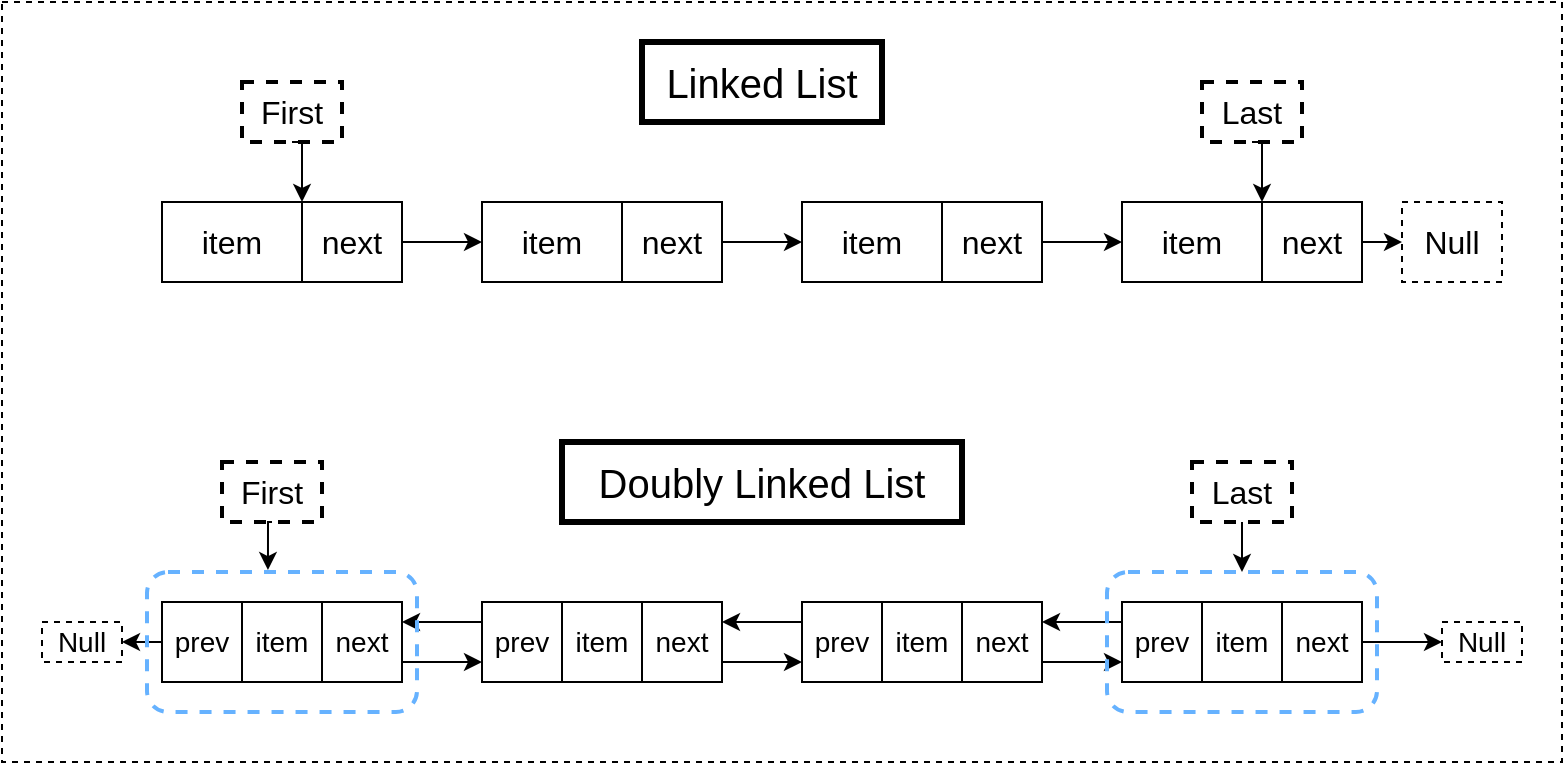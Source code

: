<mxfile version="14.1.2" type="github">
  <diagram id="IKzSIhJVedQTDQjLuv1r" name="Page-1">
    <mxGraphModel dx="1110" dy="1163" grid="1" gridSize="10" guides="1" tooltips="1" connect="1" arrows="1" fold="1" page="1" pageScale="1" pageWidth="1169" pageHeight="827" background="none" math="0" shadow="0">
      <root>
        <mxCell id="0" />
        <mxCell id="1" parent="0" />
        <mxCell id="Bp--dliPpfu11ODIHcIK-1" value="&lt;font style=&quot;font-size: 20px&quot;&gt;Linked List&lt;/font&gt;" style="text;html=1;fillColor=none;align=center;verticalAlign=middle;whiteSpace=wrap;strokeColor=#000000;strokeWidth=3;" vertex="1" parent="1">
          <mxGeometry x="320" y="40" width="120" height="40" as="geometry" />
        </mxCell>
        <mxCell id="Bp--dliPpfu11ODIHcIK-2" value="&lt;font style=&quot;font-size: 20px&quot;&gt;Doubly Linked List&lt;/font&gt;" style="text;html=1;fillColor=none;align=center;verticalAlign=middle;whiteSpace=wrap;strokeColor=#000000;strokeWidth=3;" vertex="1" parent="1">
          <mxGeometry x="280" y="240" width="200" height="40" as="geometry" />
        </mxCell>
        <mxCell id="Bp--dliPpfu11ODIHcIK-3" value="&lt;font style=&quot;font-size: 16px&quot;&gt;item&lt;/font&gt;" style="whiteSpace=wrap;html=1;strokeColor=#000000;strokeWidth=1;" vertex="1" parent="1">
          <mxGeometry x="80" y="120" width="70" height="40" as="geometry" />
        </mxCell>
        <mxCell id="Bp--dliPpfu11ODIHcIK-14" style="edgeStyle=orthogonalEdgeStyle;orthogonalLoop=1;jettySize=auto;html=1;exitX=1;exitY=0.5;exitDx=0;exitDy=0;entryX=0;entryY=0.5;entryDx=0;entryDy=0;" edge="1" parent="1" source="Bp--dliPpfu11ODIHcIK-7" target="Bp--dliPpfu11ODIHcIK-8">
          <mxGeometry relative="1" as="geometry" />
        </mxCell>
        <mxCell id="Bp--dliPpfu11ODIHcIK-7" value="&lt;font style=&quot;font-size: 16px&quot;&gt;next&lt;/font&gt;" style="whiteSpace=wrap;html=1;strokeColor=#000000;strokeWidth=1;" vertex="1" parent="1">
          <mxGeometry x="150" y="120" width="50" height="40" as="geometry" />
        </mxCell>
        <mxCell id="Bp--dliPpfu11ODIHcIK-8" value="&lt;span style=&quot;font-size: 16px&quot;&gt;item&lt;/span&gt;" style="whiteSpace=wrap;html=1;strokeColor=#000000;strokeWidth=1;" vertex="1" parent="1">
          <mxGeometry x="240" y="120" width="70" height="40" as="geometry" />
        </mxCell>
        <mxCell id="Bp--dliPpfu11ODIHcIK-16" style="edgeStyle=orthogonalEdgeStyle;orthogonalLoop=1;jettySize=auto;html=1;exitX=1;exitY=0.5;exitDx=0;exitDy=0;entryX=0;entryY=0.5;entryDx=0;entryDy=0;" edge="1" parent="1" source="Bp--dliPpfu11ODIHcIK-9" target="Bp--dliPpfu11ODIHcIK-10">
          <mxGeometry relative="1" as="geometry" />
        </mxCell>
        <mxCell id="Bp--dliPpfu11ODIHcIK-9" value="&lt;font style=&quot;font-size: 16px&quot;&gt;next&lt;/font&gt;" style="whiteSpace=wrap;html=1;strokeColor=#000000;strokeWidth=1;" vertex="1" parent="1">
          <mxGeometry x="310" y="120" width="50" height="40" as="geometry" />
        </mxCell>
        <mxCell id="Bp--dliPpfu11ODIHcIK-10" value="&lt;span style=&quot;font-size: 16px&quot;&gt;item&lt;/span&gt;" style="whiteSpace=wrap;html=1;strokeColor=#000000;strokeWidth=1;" vertex="1" parent="1">
          <mxGeometry x="400" y="120" width="70" height="40" as="geometry" />
        </mxCell>
        <mxCell id="Bp--dliPpfu11ODIHcIK-17" style="edgeStyle=orthogonalEdgeStyle;orthogonalLoop=1;jettySize=auto;html=1;exitX=1;exitY=0.5;exitDx=0;exitDy=0;entryX=0;entryY=0.5;entryDx=0;entryDy=0;" edge="1" parent="1" source="Bp--dliPpfu11ODIHcIK-11" target="Bp--dliPpfu11ODIHcIK-12">
          <mxGeometry relative="1" as="geometry" />
        </mxCell>
        <mxCell id="Bp--dliPpfu11ODIHcIK-11" value="&lt;font style=&quot;font-size: 16px&quot;&gt;next&lt;/font&gt;" style="whiteSpace=wrap;html=1;strokeColor=#000000;strokeWidth=1;" vertex="1" parent="1">
          <mxGeometry x="470" y="120" width="50" height="40" as="geometry" />
        </mxCell>
        <mxCell id="Bp--dliPpfu11ODIHcIK-12" value="&lt;span style=&quot;font-size: 16px&quot;&gt;item&lt;/span&gt;" style="whiteSpace=wrap;html=1;strokeColor=#000000;strokeWidth=1;" vertex="1" parent="1">
          <mxGeometry x="560" y="120" width="70" height="40" as="geometry" />
        </mxCell>
        <mxCell id="Bp--dliPpfu11ODIHcIK-18" style="edgeStyle=orthogonalEdgeStyle;orthogonalLoop=1;jettySize=auto;html=1;exitX=1;exitY=0.5;exitDx=0;exitDy=0;" edge="1" parent="1" source="Bp--dliPpfu11ODIHcIK-13" target="Bp--dliPpfu11ODIHcIK-19">
          <mxGeometry relative="1" as="geometry">
            <mxPoint x="720" y="140" as="targetPoint" />
          </mxGeometry>
        </mxCell>
        <mxCell id="Bp--dliPpfu11ODIHcIK-13" value="&lt;font style=&quot;font-size: 16px&quot;&gt;next&lt;/font&gt;" style="whiteSpace=wrap;html=1;strokeColor=#000000;strokeWidth=1;" vertex="1" parent="1">
          <mxGeometry x="630" y="120" width="50" height="40" as="geometry" />
        </mxCell>
        <mxCell id="Bp--dliPpfu11ODIHcIK-19" value="&lt;font style=&quot;font-size: 16px&quot;&gt;Null&lt;/font&gt;" style="text;html=1;fillColor=none;align=center;verticalAlign=middle;whiteSpace=wrap;strokeColor=#000000;dashed=1;" vertex="1" parent="1">
          <mxGeometry x="700" y="120" width="50" height="40" as="geometry" />
        </mxCell>
        <mxCell id="Bp--dliPpfu11ODIHcIK-58" style="edgeStyle=orthogonalEdgeStyle;rounded=0;orthogonalLoop=1;jettySize=auto;html=1;exitX=0.5;exitY=1;exitDx=0;exitDy=0;entryX=1;entryY=0;entryDx=0;entryDy=0;" edge="1" parent="1" source="Bp--dliPpfu11ODIHcIK-20" target="Bp--dliPpfu11ODIHcIK-3">
          <mxGeometry relative="1" as="geometry" />
        </mxCell>
        <mxCell id="Bp--dliPpfu11ODIHcIK-20" value="&lt;font style=&quot;font-size: 16px&quot;&gt;First&lt;/font&gt;" style="text;html=1;fillColor=none;align=center;verticalAlign=middle;whiteSpace=wrap;strokeColor=#000000;dashed=1;strokeWidth=2;" vertex="1" parent="1">
          <mxGeometry x="120" y="60" width="50" height="30" as="geometry" />
        </mxCell>
        <mxCell id="Bp--dliPpfu11ODIHcIK-51" style="edgeStyle=orthogonalEdgeStyle;orthogonalLoop=1;jettySize=auto;html=1;exitX=0;exitY=0.5;exitDx=0;exitDy=0;entryX=1;entryY=0.5;entryDx=0;entryDy=0;" edge="1" parent="1" source="Bp--dliPpfu11ODIHcIK-27" target="Bp--dliPpfu11ODIHcIK-40">
          <mxGeometry relative="1" as="geometry" />
        </mxCell>
        <mxCell id="Bp--dliPpfu11ODIHcIK-27" value="&lt;font style=&quot;font-size: 14px&quot;&gt;prev&lt;/font&gt;" style="whiteSpace=wrap;html=1;strokeColor=#000000;strokeWidth=1;" vertex="1" parent="1">
          <mxGeometry x="80" y="320" width="40" height="40" as="geometry" />
        </mxCell>
        <mxCell id="Bp--dliPpfu11ODIHcIK-28" value="&lt;font style=&quot;font-size: 14px&quot;&gt;item&lt;/font&gt;" style="whiteSpace=wrap;html=1;strokeColor=#000000;strokeWidth=1;" vertex="1" parent="1">
          <mxGeometry x="120" y="320" width="40" height="40" as="geometry" />
        </mxCell>
        <mxCell id="Bp--dliPpfu11ODIHcIK-41" style="edgeStyle=orthogonalEdgeStyle;orthogonalLoop=1;jettySize=auto;html=1;exitX=1;exitY=0.75;exitDx=0;exitDy=0;entryX=0;entryY=0.75;entryDx=0;entryDy=0;" edge="1" parent="1" source="Bp--dliPpfu11ODIHcIK-29" target="Bp--dliPpfu11ODIHcIK-30">
          <mxGeometry relative="1" as="geometry" />
        </mxCell>
        <mxCell id="Bp--dliPpfu11ODIHcIK-29" value="&lt;font style=&quot;font-size: 14px&quot;&gt;next&lt;/font&gt;" style="whiteSpace=wrap;html=1;strokeColor=#000000;strokeWidth=1;" vertex="1" parent="1">
          <mxGeometry x="160" y="320" width="40" height="40" as="geometry" />
        </mxCell>
        <mxCell id="Bp--dliPpfu11ODIHcIK-42" style="edgeStyle=orthogonalEdgeStyle;orthogonalLoop=1;jettySize=auto;html=1;exitX=0;exitY=0.25;exitDx=0;exitDy=0;entryX=1;entryY=0.25;entryDx=0;entryDy=0;" edge="1" parent="1" source="Bp--dliPpfu11ODIHcIK-30" target="Bp--dliPpfu11ODIHcIK-29">
          <mxGeometry relative="1" as="geometry" />
        </mxCell>
        <mxCell id="Bp--dliPpfu11ODIHcIK-30" value="&lt;font style=&quot;font-size: 14px&quot;&gt;prev&lt;/font&gt;" style="whiteSpace=wrap;html=1;strokeColor=#000000;strokeWidth=1;" vertex="1" parent="1">
          <mxGeometry x="240" y="320" width="40" height="40" as="geometry" />
        </mxCell>
        <mxCell id="Bp--dliPpfu11ODIHcIK-31" value="&lt;span style=&quot;font-size: 14px&quot;&gt;item&lt;/span&gt;" style="whiteSpace=wrap;html=1;strokeColor=#000000;strokeWidth=1;" vertex="1" parent="1">
          <mxGeometry x="280" y="320" width="40" height="40" as="geometry" />
        </mxCell>
        <mxCell id="Bp--dliPpfu11ODIHcIK-43" style="edgeStyle=orthogonalEdgeStyle;orthogonalLoop=1;jettySize=auto;html=1;exitX=1;exitY=0.75;exitDx=0;exitDy=0;entryX=0;entryY=0.75;entryDx=0;entryDy=0;" edge="1" parent="1" source="Bp--dliPpfu11ODIHcIK-32" target="Bp--dliPpfu11ODIHcIK-33">
          <mxGeometry relative="1" as="geometry" />
        </mxCell>
        <mxCell id="Bp--dliPpfu11ODIHcIK-32" value="&lt;font style=&quot;font-size: 14px&quot;&gt;next&lt;/font&gt;" style="whiteSpace=wrap;html=1;strokeColor=#000000;strokeWidth=1;" vertex="1" parent="1">
          <mxGeometry x="320" y="320" width="40" height="40" as="geometry" />
        </mxCell>
        <mxCell id="Bp--dliPpfu11ODIHcIK-44" style="edgeStyle=orthogonalEdgeStyle;orthogonalLoop=1;jettySize=auto;html=1;exitX=0;exitY=0.25;exitDx=0;exitDy=0;entryX=1;entryY=0.25;entryDx=0;entryDy=0;" edge="1" parent="1" source="Bp--dliPpfu11ODIHcIK-33" target="Bp--dliPpfu11ODIHcIK-32">
          <mxGeometry relative="1" as="geometry" />
        </mxCell>
        <mxCell id="Bp--dliPpfu11ODIHcIK-33" value="&lt;font style=&quot;font-size: 14px&quot;&gt;prev&lt;/font&gt;" style="whiteSpace=wrap;html=1;strokeColor=#000000;strokeWidth=1;" vertex="1" parent="1">
          <mxGeometry x="400" y="320" width="40" height="40" as="geometry" />
        </mxCell>
        <mxCell id="Bp--dliPpfu11ODIHcIK-34" value="&lt;span style=&quot;font-size: 14px&quot;&gt;item&lt;/span&gt;" style="whiteSpace=wrap;html=1;strokeColor=#000000;strokeWidth=1;" vertex="1" parent="1">
          <mxGeometry x="440" y="320" width="40" height="40" as="geometry" />
        </mxCell>
        <mxCell id="Bp--dliPpfu11ODIHcIK-45" style="edgeStyle=orthogonalEdgeStyle;orthogonalLoop=1;jettySize=auto;html=1;exitX=1;exitY=0.75;exitDx=0;exitDy=0;entryX=0;entryY=0.75;entryDx=0;entryDy=0;" edge="1" parent="1" source="Bp--dliPpfu11ODIHcIK-35" target="Bp--dliPpfu11ODIHcIK-36">
          <mxGeometry relative="1" as="geometry" />
        </mxCell>
        <mxCell id="Bp--dliPpfu11ODIHcIK-35" value="&lt;font style=&quot;font-size: 14px&quot;&gt;next&lt;/font&gt;" style="whiteSpace=wrap;html=1;strokeColor=#000000;strokeWidth=1;" vertex="1" parent="1">
          <mxGeometry x="480" y="320" width="40" height="40" as="geometry" />
        </mxCell>
        <mxCell id="Bp--dliPpfu11ODIHcIK-46" style="edgeStyle=orthogonalEdgeStyle;orthogonalLoop=1;jettySize=auto;html=1;exitX=0;exitY=0.25;exitDx=0;exitDy=0;entryX=1;entryY=0.25;entryDx=0;entryDy=0;" edge="1" parent="1" source="Bp--dliPpfu11ODIHcIK-36" target="Bp--dliPpfu11ODIHcIK-35">
          <mxGeometry relative="1" as="geometry" />
        </mxCell>
        <mxCell id="Bp--dliPpfu11ODIHcIK-36" value="&lt;font style=&quot;font-size: 14px&quot;&gt;prev&lt;/font&gt;" style="whiteSpace=wrap;html=1;strokeColor=#000000;strokeWidth=1;" vertex="1" parent="1">
          <mxGeometry x="560" y="320" width="40" height="40" as="geometry" />
        </mxCell>
        <mxCell id="Bp--dliPpfu11ODIHcIK-37" value="&lt;span style=&quot;font-size: 14px&quot;&gt;item&lt;/span&gt;" style="whiteSpace=wrap;html=1;strokeColor=#000000;strokeWidth=1;" vertex="1" parent="1">
          <mxGeometry x="600" y="320" width="40" height="40" as="geometry" />
        </mxCell>
        <mxCell id="Bp--dliPpfu11ODIHcIK-49" style="edgeStyle=orthogonalEdgeStyle;orthogonalLoop=1;jettySize=auto;html=1;exitX=1;exitY=0.5;exitDx=0;exitDy=0;entryX=0;entryY=0.5;entryDx=0;entryDy=0;" edge="1" parent="1" source="Bp--dliPpfu11ODIHcIK-38" target="Bp--dliPpfu11ODIHcIK-48">
          <mxGeometry relative="1" as="geometry" />
        </mxCell>
        <mxCell id="Bp--dliPpfu11ODIHcIK-38" value="&lt;font style=&quot;font-size: 14px&quot;&gt;next&lt;/font&gt;" style="whiteSpace=wrap;html=1;strokeColor=#000000;strokeWidth=1;" vertex="1" parent="1">
          <mxGeometry x="640" y="320" width="40" height="40" as="geometry" />
        </mxCell>
        <mxCell id="Bp--dliPpfu11ODIHcIK-40" value="&lt;font style=&quot;font-size: 14px&quot;&gt;Null&lt;/font&gt;" style="text;html=1;fillColor=none;align=center;verticalAlign=middle;whiteSpace=wrap;strokeColor=#000000;dashed=1;" vertex="1" parent="1">
          <mxGeometry x="20" y="330" width="40" height="20" as="geometry" />
        </mxCell>
        <mxCell id="Bp--dliPpfu11ODIHcIK-48" value="&lt;font style=&quot;font-size: 14px&quot;&gt;Null&lt;/font&gt;" style="text;html=1;fillColor=none;align=center;verticalAlign=middle;whiteSpace=wrap;strokeColor=#000000;dashed=1;" vertex="1" parent="1">
          <mxGeometry x="720" y="330" width="40" height="20" as="geometry" />
        </mxCell>
        <mxCell id="Bp--dliPpfu11ODIHcIK-63" style="edgeStyle=orthogonalEdgeStyle;rounded=0;orthogonalLoop=1;jettySize=auto;html=1;exitX=0.5;exitY=1;exitDx=0;exitDy=0;entryX=0.448;entryY=-0.014;entryDx=0;entryDy=0;entryPerimeter=0;" edge="1" parent="1" source="Bp--dliPpfu11ODIHcIK-52" target="Bp--dliPpfu11ODIHcIK-62">
          <mxGeometry relative="1" as="geometry" />
        </mxCell>
        <mxCell id="Bp--dliPpfu11ODIHcIK-52" value="&lt;span style=&quot;font-size: 16px&quot;&gt;First&lt;/span&gt;" style="text;html=1;fillColor=none;align=center;verticalAlign=middle;whiteSpace=wrap;strokeColor=#000000;dashed=1;strokeWidth=2;" vertex="1" parent="1">
          <mxGeometry x="110" y="250" width="50" height="30" as="geometry" />
        </mxCell>
        <mxCell id="Bp--dliPpfu11ODIHcIK-55" value="" style="rounded=0;whiteSpace=wrap;html=1;shadow=0;dashed=1;strokeColor=#000000;strokeWidth=1;fillColor=none;" vertex="1" parent="1">
          <mxGeometry y="20" width="780" height="380" as="geometry" />
        </mxCell>
        <mxCell id="Bp--dliPpfu11ODIHcIK-59" style="edgeStyle=orthogonalEdgeStyle;rounded=0;orthogonalLoop=1;jettySize=auto;html=1;exitX=0.5;exitY=1;exitDx=0;exitDy=0;entryX=1;entryY=0;entryDx=0;entryDy=0;" edge="1" parent="1" source="Bp--dliPpfu11ODIHcIK-57" target="Bp--dliPpfu11ODIHcIK-12">
          <mxGeometry relative="1" as="geometry" />
        </mxCell>
        <mxCell id="Bp--dliPpfu11ODIHcIK-57" value="&lt;font style=&quot;font-size: 16px&quot;&gt;Last&lt;/font&gt;" style="text;html=1;fillColor=none;align=center;verticalAlign=middle;whiteSpace=wrap;strokeColor=#000000;dashed=1;strokeWidth=2;" vertex="1" parent="1">
          <mxGeometry x="600" y="60" width="50" height="30" as="geometry" />
        </mxCell>
        <mxCell id="Bp--dliPpfu11ODIHcIK-65" style="edgeStyle=orthogonalEdgeStyle;rounded=0;orthogonalLoop=1;jettySize=auto;html=1;exitX=0.5;exitY=1;exitDx=0;exitDy=0;entryX=0.5;entryY=0;entryDx=0;entryDy=0;" edge="1" parent="1" source="Bp--dliPpfu11ODIHcIK-60" target="Bp--dliPpfu11ODIHcIK-64">
          <mxGeometry relative="1" as="geometry" />
        </mxCell>
        <mxCell id="Bp--dliPpfu11ODIHcIK-60" value="&lt;span style=&quot;font-size: 16px&quot;&gt;Last&lt;/span&gt;" style="text;html=1;fillColor=none;align=center;verticalAlign=middle;whiteSpace=wrap;strokeColor=#000000;dashed=1;strokeWidth=2;" vertex="1" parent="1">
          <mxGeometry x="595" y="250" width="50" height="30" as="geometry" />
        </mxCell>
        <mxCell id="Bp--dliPpfu11ODIHcIK-62" value="" style="rounded=1;whiteSpace=wrap;html=1;shadow=0;dashed=1;strokeWidth=2;fillColor=none;strokeColor=#66B2FF;" vertex="1" parent="1">
          <mxGeometry x="72.5" y="305" width="135" height="70" as="geometry" />
        </mxCell>
        <mxCell id="Bp--dliPpfu11ODIHcIK-64" value="" style="rounded=1;whiteSpace=wrap;html=1;shadow=0;dashed=1;strokeWidth=2;fillColor=none;strokeColor=#66B2FF;" vertex="1" parent="1">
          <mxGeometry x="552.5" y="305" width="135" height="70" as="geometry" />
        </mxCell>
      </root>
    </mxGraphModel>
  </diagram>
</mxfile>
